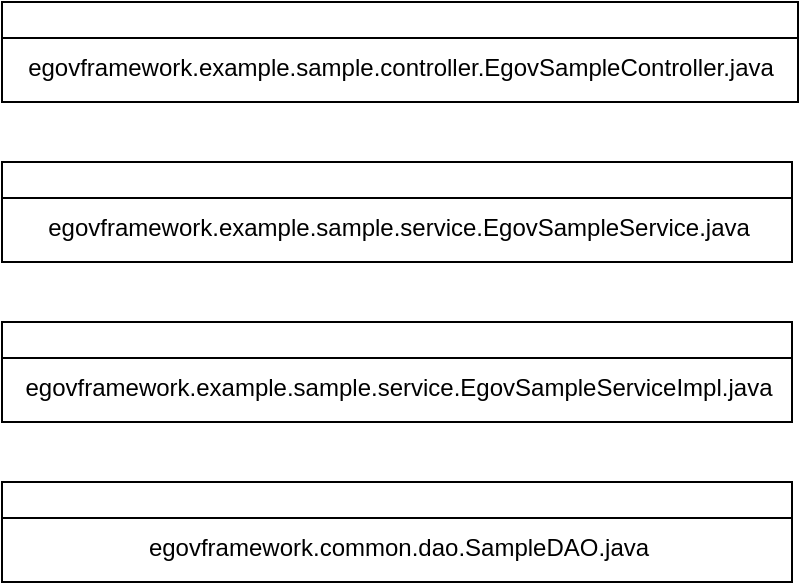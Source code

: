 <mxfile version="22.1.21" type="github">
  <diagram id="C5RBs43oDa-KdzZeNtuy" name="Page-1">
    <mxGraphModel dx="578" dy="646" grid="1" gridSize="10" guides="1" tooltips="1" connect="1" arrows="1" fold="1" page="1" pageScale="1" pageWidth="827" pageHeight="1169" math="0" shadow="0">
      <root>
        <mxCell id="WIyWlLk6GJQsqaUBKTNV-0" />
        <mxCell id="WIyWlLk6GJQsqaUBKTNV-1" parent="WIyWlLk6GJQsqaUBKTNV-0" />
        <mxCell id="4KCmmASdSSppZkS9OXg3-3" value="" style="swimlane;fontStyle=0;align=center;verticalAlign=top;childLayout=stackLayout;horizontal=1;startSize=18;horizontalStack=0;resizeParent=1;resizeLast=0;collapsible=1;marginBottom=0;rounded=0;shadow=0;strokeWidth=1;" vertex="1" parent="WIyWlLk6GJQsqaUBKTNV-1">
          <mxGeometry x="30" y="320" width="395" height="50" as="geometry">
            <mxRectangle x="30" y="320" width="170" height="26" as="alternateBounds" />
          </mxGeometry>
        </mxCell>
        <mxCell id="4KCmmASdSSppZkS9OXg3-5" value="egovframework.example.sample.service.EgovSampleServiceImpl.java" style="text;html=1;align=center;verticalAlign=middle;resizable=0;points=[];autosize=1;strokeColor=none;fillColor=none;" vertex="1" parent="4KCmmASdSSppZkS9OXg3-3">
          <mxGeometry y="18" width="395" height="30" as="geometry" />
        </mxCell>
        <mxCell id="4KCmmASdSSppZkS9OXg3-6" value="" style="swimlane;fontStyle=0;align=center;verticalAlign=top;childLayout=stackLayout;horizontal=1;startSize=18;horizontalStack=0;resizeParent=1;resizeLast=0;collapsible=1;marginBottom=0;rounded=0;shadow=0;strokeWidth=1;" vertex="1" parent="WIyWlLk6GJQsqaUBKTNV-1">
          <mxGeometry x="30" y="240" width="395" height="50" as="geometry">
            <mxRectangle x="30" y="320" width="170" height="26" as="alternateBounds" />
          </mxGeometry>
        </mxCell>
        <mxCell id="4KCmmASdSSppZkS9OXg3-7" value="egovframework.example.sample.service.EgovSampleService.java" style="text;html=1;align=center;verticalAlign=middle;resizable=0;points=[];autosize=1;strokeColor=none;fillColor=none;" vertex="1" parent="4KCmmASdSSppZkS9OXg3-6">
          <mxGeometry y="18" width="395" height="30" as="geometry" />
        </mxCell>
        <mxCell id="4KCmmASdSSppZkS9OXg3-8" value="" style="swimlane;fontStyle=0;align=center;verticalAlign=top;childLayout=stackLayout;horizontal=1;startSize=18;horizontalStack=0;resizeParent=1;resizeLast=0;collapsible=1;marginBottom=0;rounded=0;shadow=0;strokeWidth=1;" vertex="1" parent="WIyWlLk6GJQsqaUBKTNV-1">
          <mxGeometry x="30" y="160" width="398" height="50" as="geometry">
            <mxRectangle x="30" y="320" width="170" height="26" as="alternateBounds" />
          </mxGeometry>
        </mxCell>
        <mxCell id="4KCmmASdSSppZkS9OXg3-9" value="egovframework.example.sample.controller.EgovSampleController.java" style="text;html=1;align=center;verticalAlign=middle;resizable=0;points=[];autosize=1;strokeColor=none;fillColor=none;" vertex="1" parent="4KCmmASdSSppZkS9OXg3-8">
          <mxGeometry y="18" width="398" height="30" as="geometry" />
        </mxCell>
        <mxCell id="4KCmmASdSSppZkS9OXg3-10" value="" style="swimlane;fontStyle=0;align=center;verticalAlign=top;childLayout=stackLayout;horizontal=1;startSize=18;horizontalStack=0;resizeParent=1;resizeLast=0;collapsible=1;marginBottom=0;rounded=0;shadow=0;strokeWidth=1;" vertex="1" parent="WIyWlLk6GJQsqaUBKTNV-1">
          <mxGeometry x="30" y="400" width="395" height="50" as="geometry">
            <mxRectangle x="30" y="320" width="170" height="26" as="alternateBounds" />
          </mxGeometry>
        </mxCell>
        <mxCell id="4KCmmASdSSppZkS9OXg3-11" value="egovframework.common.dao.SampleDAO.java" style="text;html=1;align=center;verticalAlign=middle;resizable=0;points=[];autosize=1;strokeColor=none;fillColor=none;" vertex="1" parent="4KCmmASdSSppZkS9OXg3-10">
          <mxGeometry y="18" width="395" height="30" as="geometry" />
        </mxCell>
      </root>
    </mxGraphModel>
  </diagram>
</mxfile>
